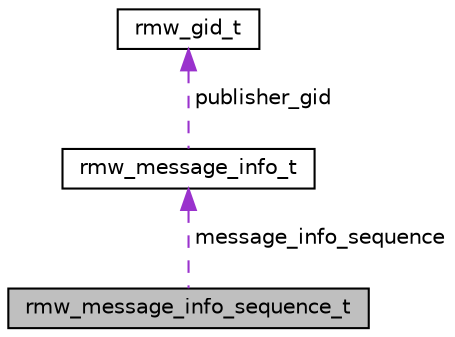 digraph "rmw_message_info_sequence_t"
{
  edge [fontname="Helvetica",fontsize="10",labelfontname="Helvetica",labelfontsize="10"];
  node [fontname="Helvetica",fontsize="10",shape=record];
  Node1 [label="rmw_message_info_sequence_t",height=0.2,width=0.4,color="black", fillcolor="grey75", style="filled", fontcolor="black"];
  Node2 -> Node1 [dir="back",color="darkorchid3",fontsize="10",style="dashed",label=" message_info_sequence" ,fontname="Helvetica"];
  Node2 [label="rmw_message_info_t",height=0.2,width=0.4,color="black", fillcolor="white", style="filled",URL="$structrmw__message__info__t.html"];
  Node3 -> Node2 [dir="back",color="darkorchid3",fontsize="10",style="dashed",label=" publisher_gid" ,fontname="Helvetica"];
  Node3 [label="rmw_gid_t",height=0.2,width=0.4,color="black", fillcolor="white", style="filled",URL="$structrmw__gid__t.html"];
}
